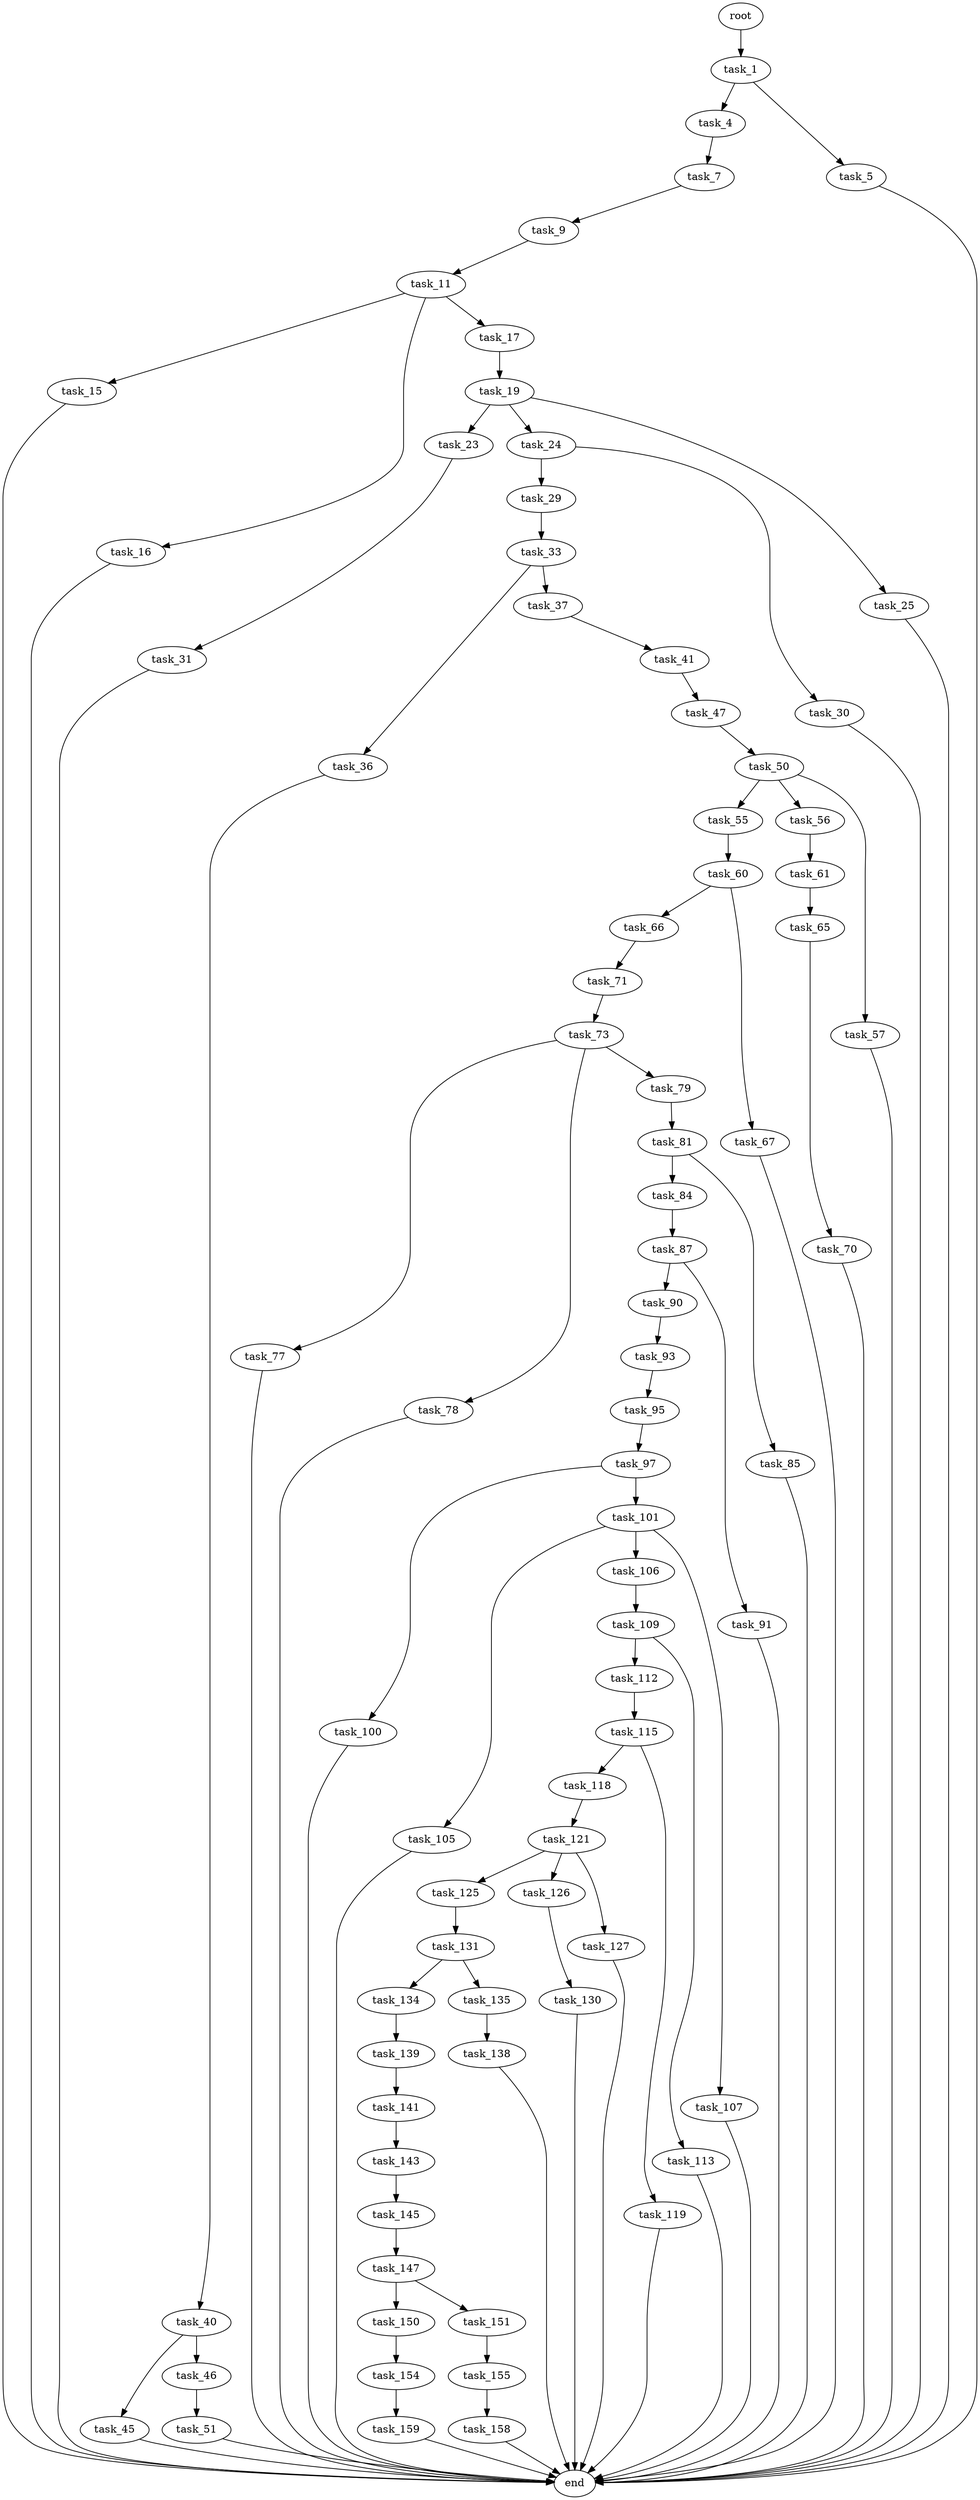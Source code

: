 digraph G {
  root [size="0.000000"];
  task_1 [size="119936445156.000000"];
  task_4 [size="27667794253.000000"];
  task_5 [size="8589934592.000000"];
  task_7 [size="8589934592.000000"];
  end [size="0.000000"];
  task_9 [size="13818229300.000000"];
  task_11 [size="479764222.000000"];
  task_15 [size="579353029.000000"];
  task_16 [size="4247150990.000000"];
  task_17 [size="1780632880.000000"];
  task_19 [size="28858963382.000000"];
  task_23 [size="318587813433.000000"];
  task_24 [size="3262502734.000000"];
  task_25 [size="26803936646.000000"];
  task_31 [size="36123981431.000000"];
  task_29 [size="134217728000.000000"];
  task_30 [size="785433578432.000000"];
  task_33 [size="8589934592.000000"];
  task_36 [size="6753356050.000000"];
  task_37 [size="19964845562.000000"];
  task_40 [size="3097061206.000000"];
  task_41 [size="549755813888.000000"];
  task_45 [size="8589934592.000000"];
  task_46 [size="96089986930.000000"];
  task_47 [size="18477826962.000000"];
  task_51 [size="287200174733.000000"];
  task_50 [size="368293445632.000000"];
  task_55 [size="766463842379.000000"];
  task_56 [size="104110137584.000000"];
  task_57 [size="6581430787.000000"];
  task_60 [size="33195743159.000000"];
  task_61 [size="37678483359.000000"];
  task_66 [size="782757789696.000000"];
  task_67 [size="33012870426.000000"];
  task_65 [size="35435826853.000000"];
  task_70 [size="1083814782135.000000"];
  task_71 [size="12165621351.000000"];
  task_73 [size="134217728000.000000"];
  task_77 [size="79132240764.000000"];
  task_78 [size="23771411323.000000"];
  task_79 [size="68719476736.000000"];
  task_81 [size="27942603468.000000"];
  task_84 [size="68719476736.000000"];
  task_85 [size="7491241745.000000"];
  task_87 [size="495421019327.000000"];
  task_90 [size="1005089046.000000"];
  task_91 [size="134217728000.000000"];
  task_93 [size="134217728000.000000"];
  task_95 [size="782757789696.000000"];
  task_97 [size="4120732002.000000"];
  task_100 [size="10550933264.000000"];
  task_101 [size="788044405.000000"];
  task_105 [size="26683116061.000000"];
  task_106 [size="134217728000.000000"];
  task_107 [size="1339063158.000000"];
  task_109 [size="76709654017.000000"];
  task_112 [size="4450648039.000000"];
  task_113 [size="5395100170.000000"];
  task_115 [size="2688807462.000000"];
  task_118 [size="549755813888.000000"];
  task_119 [size="140455148340.000000"];
  task_121 [size="782757789696.000000"];
  task_125 [size="6922707862.000000"];
  task_126 [size="243925514078.000000"];
  task_127 [size="8425033456.000000"];
  task_131 [size="66216503940.000000"];
  task_130 [size="782757789696.000000"];
  task_134 [size="17586416782.000000"];
  task_135 [size="199316425583.000000"];
  task_139 [size="1939942475.000000"];
  task_138 [size="782757789696.000000"];
  task_141 [size="6536960511.000000"];
  task_143 [size="287519317280.000000"];
  task_145 [size="12684938937.000000"];
  task_147 [size="231928233984.000000"];
  task_150 [size="969746714477.000000"];
  task_151 [size="326571522042.000000"];
  task_154 [size="20263037582.000000"];
  task_155 [size="68719476736.000000"];
  task_159 [size="272485324488.000000"];
  task_158 [size="1953569535.000000"];

  root -> task_1 [size="1.000000"];
  task_1 -> task_4 [size="134217728.000000"];
  task_1 -> task_5 [size="134217728.000000"];
  task_4 -> task_7 [size="75497472.000000"];
  task_5 -> end [size="1.000000"];
  task_7 -> task_9 [size="33554432.000000"];
  task_9 -> task_11 [size="838860800.000000"];
  task_11 -> task_15 [size="33554432.000000"];
  task_11 -> task_16 [size="33554432.000000"];
  task_11 -> task_17 [size="33554432.000000"];
  task_15 -> end [size="1.000000"];
  task_16 -> end [size="1.000000"];
  task_17 -> task_19 [size="33554432.000000"];
  task_19 -> task_23 [size="536870912.000000"];
  task_19 -> task_24 [size="536870912.000000"];
  task_19 -> task_25 [size="536870912.000000"];
  task_23 -> task_31 [size="209715200.000000"];
  task_24 -> task_29 [size="134217728.000000"];
  task_24 -> task_30 [size="134217728.000000"];
  task_25 -> end [size="1.000000"];
  task_31 -> end [size="1.000000"];
  task_29 -> task_33 [size="209715200.000000"];
  task_30 -> end [size="1.000000"];
  task_33 -> task_36 [size="33554432.000000"];
  task_33 -> task_37 [size="33554432.000000"];
  task_36 -> task_40 [size="301989888.000000"];
  task_37 -> task_41 [size="838860800.000000"];
  task_40 -> task_45 [size="134217728.000000"];
  task_40 -> task_46 [size="134217728.000000"];
  task_41 -> task_47 [size="536870912.000000"];
  task_45 -> end [size="1.000000"];
  task_46 -> task_51 [size="75497472.000000"];
  task_47 -> task_50 [size="301989888.000000"];
  task_51 -> end [size="1.000000"];
  task_50 -> task_55 [size="411041792.000000"];
  task_50 -> task_56 [size="411041792.000000"];
  task_50 -> task_57 [size="411041792.000000"];
  task_55 -> task_60 [size="679477248.000000"];
  task_56 -> task_61 [size="411041792.000000"];
  task_57 -> end [size="1.000000"];
  task_60 -> task_66 [size="838860800.000000"];
  task_60 -> task_67 [size="838860800.000000"];
  task_61 -> task_65 [size="679477248.000000"];
  task_66 -> task_71 [size="679477248.000000"];
  task_67 -> end [size="1.000000"];
  task_65 -> task_70 [size="838860800.000000"];
  task_70 -> end [size="1.000000"];
  task_71 -> task_73 [size="411041792.000000"];
  task_73 -> task_77 [size="209715200.000000"];
  task_73 -> task_78 [size="209715200.000000"];
  task_73 -> task_79 [size="209715200.000000"];
  task_77 -> end [size="1.000000"];
  task_78 -> end [size="1.000000"];
  task_79 -> task_81 [size="134217728.000000"];
  task_81 -> task_84 [size="134217728.000000"];
  task_81 -> task_85 [size="134217728.000000"];
  task_84 -> task_87 [size="134217728.000000"];
  task_85 -> end [size="1.000000"];
  task_87 -> task_90 [size="838860800.000000"];
  task_87 -> task_91 [size="838860800.000000"];
  task_90 -> task_93 [size="33554432.000000"];
  task_91 -> end [size="1.000000"];
  task_93 -> task_95 [size="209715200.000000"];
  task_95 -> task_97 [size="679477248.000000"];
  task_97 -> task_100 [size="75497472.000000"];
  task_97 -> task_101 [size="75497472.000000"];
  task_100 -> end [size="1.000000"];
  task_101 -> task_105 [size="33554432.000000"];
  task_101 -> task_106 [size="33554432.000000"];
  task_101 -> task_107 [size="33554432.000000"];
  task_105 -> end [size="1.000000"];
  task_106 -> task_109 [size="209715200.000000"];
  task_107 -> end [size="1.000000"];
  task_109 -> task_112 [size="75497472.000000"];
  task_109 -> task_113 [size="75497472.000000"];
  task_112 -> task_115 [size="411041792.000000"];
  task_113 -> end [size="1.000000"];
  task_115 -> task_118 [size="134217728.000000"];
  task_115 -> task_119 [size="134217728.000000"];
  task_118 -> task_121 [size="536870912.000000"];
  task_119 -> end [size="1.000000"];
  task_121 -> task_125 [size="679477248.000000"];
  task_121 -> task_126 [size="679477248.000000"];
  task_121 -> task_127 [size="679477248.000000"];
  task_125 -> task_131 [size="301989888.000000"];
  task_126 -> task_130 [size="209715200.000000"];
  task_127 -> end [size="1.000000"];
  task_131 -> task_134 [size="75497472.000000"];
  task_131 -> task_135 [size="75497472.000000"];
  task_130 -> end [size="1.000000"];
  task_134 -> task_139 [size="411041792.000000"];
  task_135 -> task_138 [size="301989888.000000"];
  task_139 -> task_141 [size="33554432.000000"];
  task_138 -> end [size="1.000000"];
  task_141 -> task_143 [size="679477248.000000"];
  task_143 -> task_145 [size="536870912.000000"];
  task_145 -> task_147 [size="209715200.000000"];
  task_147 -> task_150 [size="301989888.000000"];
  task_147 -> task_151 [size="301989888.000000"];
  task_150 -> task_154 [size="838860800.000000"];
  task_151 -> task_155 [size="301989888.000000"];
  task_154 -> task_159 [size="536870912.000000"];
  task_155 -> task_158 [size="134217728.000000"];
  task_159 -> end [size="1.000000"];
  task_158 -> end [size="1.000000"];
}
